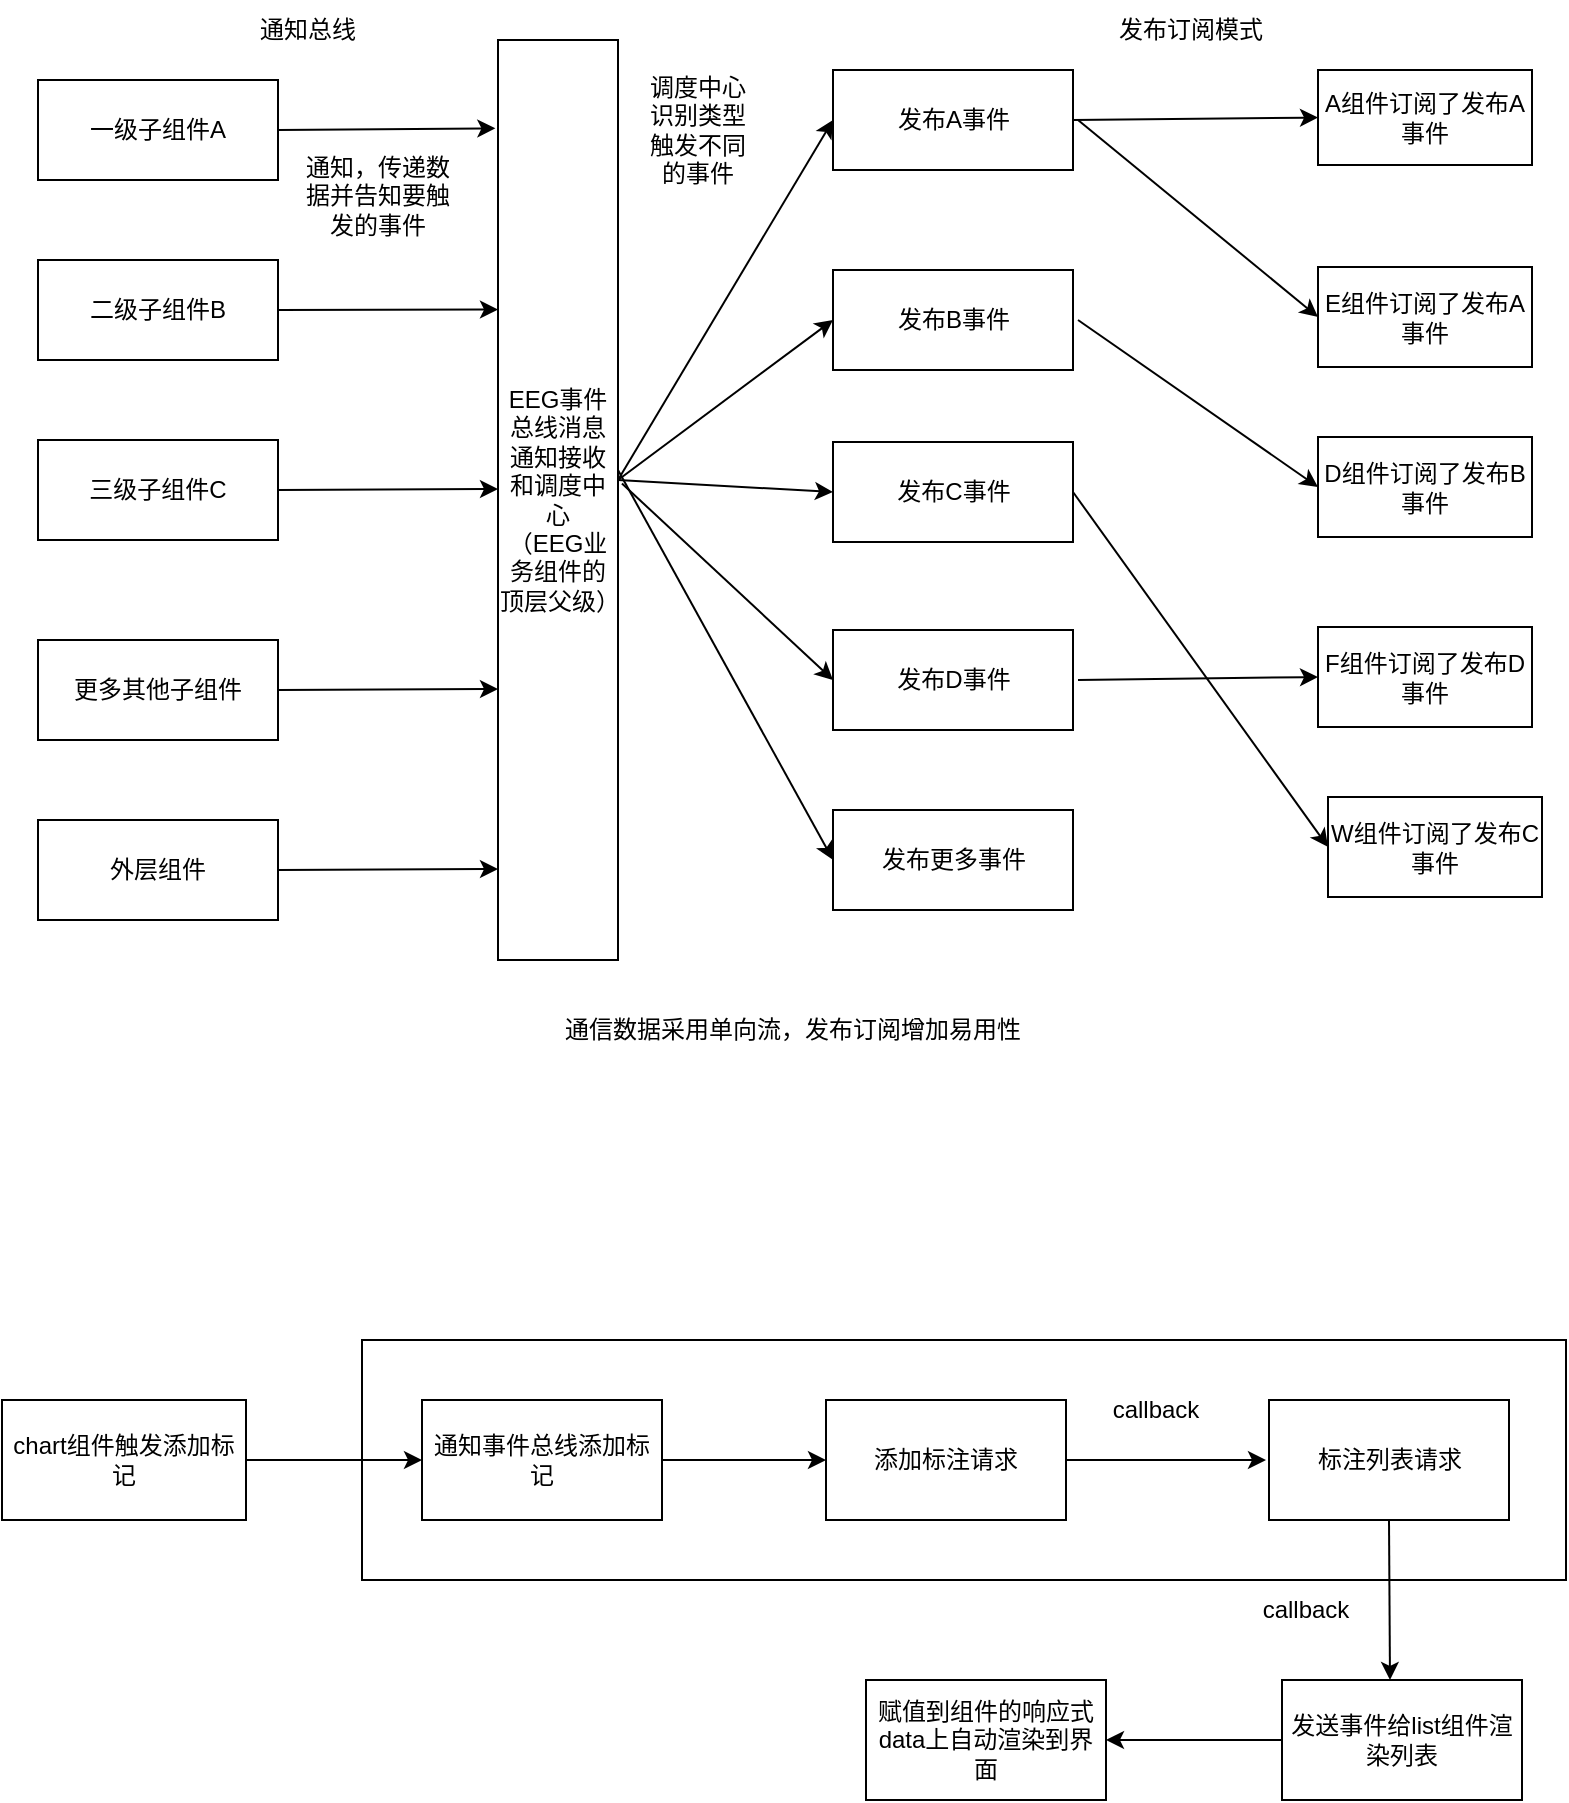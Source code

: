 <mxfile version="16.2.1" type="github">
  <diagram id="P6MvJYWOktU1DO3npbHA" name="第 1 页">
    <mxGraphModel dx="1038" dy="547" grid="1" gridSize="10" guides="1" tooltips="1" connect="1" arrows="1" fold="1" page="1" pageScale="1" pageWidth="827" pageHeight="1169" math="0" shadow="0">
      <root>
        <mxCell id="0" />
        <mxCell id="1" parent="0" />
        <mxCell id="XV9c2cCmJDctLByYny60-14" value="" style="rounded=0;whiteSpace=wrap;html=1;" vertex="1" parent="1">
          <mxGeometry x="200" y="710" width="602" height="120" as="geometry" />
        </mxCell>
        <mxCell id="JE-GxgBHlpS-5BZEvoe5-5" value="EEG事件总线消息通知接收和调度中心&lt;br&gt;（EEG业务组件的顶层父级）" style="rounded=0;whiteSpace=wrap;html=1;" parent="1" vertex="1">
          <mxGeometry x="268" y="60" width="60" height="460" as="geometry" />
        </mxCell>
        <mxCell id="JE-GxgBHlpS-5BZEvoe5-6" value="一级子组件A" style="rounded=0;whiteSpace=wrap;html=1;" parent="1" vertex="1">
          <mxGeometry x="38" y="80" width="120" height="50" as="geometry" />
        </mxCell>
        <mxCell id="JE-GxgBHlpS-5BZEvoe5-7" value="更多其他子组件" style="rounded=0;whiteSpace=wrap;html=1;" parent="1" vertex="1">
          <mxGeometry x="38" y="360" width="120" height="50" as="geometry" />
        </mxCell>
        <mxCell id="JE-GxgBHlpS-5BZEvoe5-8" value="二级子组件B" style="rounded=0;whiteSpace=wrap;html=1;" parent="1" vertex="1">
          <mxGeometry x="38" y="170" width="120" height="50" as="geometry" />
        </mxCell>
        <mxCell id="JE-GxgBHlpS-5BZEvoe5-11" value="三级子组件C" style="rounded=0;whiteSpace=wrap;html=1;" parent="1" vertex="1">
          <mxGeometry x="38" y="260" width="120" height="50" as="geometry" />
        </mxCell>
        <mxCell id="JE-GxgBHlpS-5BZEvoe5-48" value="外层组件" style="rounded=0;whiteSpace=wrap;html=1;" parent="1" vertex="1">
          <mxGeometry x="38" y="450" width="120" height="50" as="geometry" />
        </mxCell>
        <mxCell id="JE-GxgBHlpS-5BZEvoe5-50" value="" style="endArrow=classic;html=1;rounded=0;exitX=1;exitY=0.5;exitDx=0;exitDy=0;entryX=-0.022;entryY=0.096;entryDx=0;entryDy=0;entryPerimeter=0;" parent="1" source="JE-GxgBHlpS-5BZEvoe5-6" target="JE-GxgBHlpS-5BZEvoe5-5" edge="1">
          <mxGeometry width="50" height="50" relative="1" as="geometry">
            <mxPoint x="198" y="140" as="sourcePoint" />
            <mxPoint x="248" y="90" as="targetPoint" />
          </mxGeometry>
        </mxCell>
        <mxCell id="JE-GxgBHlpS-5BZEvoe5-51" value="" style="endArrow=classic;html=1;rounded=0;exitX=1;exitY=0.5;exitDx=0;exitDy=0;entryX=0;entryY=0.293;entryDx=0;entryDy=0;entryPerimeter=0;" parent="1" source="JE-GxgBHlpS-5BZEvoe5-8" target="JE-GxgBHlpS-5BZEvoe5-5" edge="1">
          <mxGeometry width="50" height="50" relative="1" as="geometry">
            <mxPoint x="198" y="220" as="sourcePoint" />
            <mxPoint x="248" y="170" as="targetPoint" />
          </mxGeometry>
        </mxCell>
        <mxCell id="JE-GxgBHlpS-5BZEvoe5-52" value="" style="endArrow=classic;html=1;rounded=0;exitX=1;exitY=0.5;exitDx=0;exitDy=0;entryX=0;entryY=0.293;entryDx=0;entryDy=0;entryPerimeter=0;" parent="1" source="JE-GxgBHlpS-5BZEvoe5-11" edge="1">
          <mxGeometry width="50" height="50" relative="1" as="geometry">
            <mxPoint x="188" y="284.72" as="sourcePoint" />
            <mxPoint x="268" y="284.5" as="targetPoint" />
          </mxGeometry>
        </mxCell>
        <mxCell id="JE-GxgBHlpS-5BZEvoe5-53" value="" style="endArrow=classic;html=1;rounded=0;exitX=1;exitY=0.5;exitDx=0;exitDy=0;entryX=0;entryY=0.293;entryDx=0;entryDy=0;entryPerimeter=0;" parent="1" source="JE-GxgBHlpS-5BZEvoe5-7" edge="1">
          <mxGeometry width="50" height="50" relative="1" as="geometry">
            <mxPoint x="188" y="384.72" as="sourcePoint" />
            <mxPoint x="268" y="384.5" as="targetPoint" />
          </mxGeometry>
        </mxCell>
        <mxCell id="JE-GxgBHlpS-5BZEvoe5-54" value="" style="endArrow=classic;html=1;rounded=0;exitX=1;exitY=0.5;exitDx=0;exitDy=0;entryX=0;entryY=0.293;entryDx=0;entryDy=0;entryPerimeter=0;" parent="1" source="JE-GxgBHlpS-5BZEvoe5-48" edge="1">
          <mxGeometry width="50" height="50" relative="1" as="geometry">
            <mxPoint x="188" y="474.72" as="sourcePoint" />
            <mxPoint x="268" y="474.5" as="targetPoint" />
          </mxGeometry>
        </mxCell>
        <mxCell id="JE-GxgBHlpS-5BZEvoe5-55" value="发布A事件" style="rounded=0;whiteSpace=wrap;html=1;" parent="1" vertex="1">
          <mxGeometry x="435.5" y="75" width="120" height="50" as="geometry" />
        </mxCell>
        <mxCell id="JE-GxgBHlpS-5BZEvoe5-56" value="发布B事件" style="rounded=0;whiteSpace=wrap;html=1;" parent="1" vertex="1">
          <mxGeometry x="435.5" y="175" width="120" height="50" as="geometry" />
        </mxCell>
        <mxCell id="JE-GxgBHlpS-5BZEvoe5-57" value="发布C事件" style="rounded=0;whiteSpace=wrap;html=1;" parent="1" vertex="1">
          <mxGeometry x="435.5" y="261" width="120" height="50" as="geometry" />
        </mxCell>
        <mxCell id="JE-GxgBHlpS-5BZEvoe5-58" value="" style="endArrow=classic;html=1;rounded=0;entryX=0;entryY=0.5;entryDx=0;entryDy=0;" parent="1" target="JE-GxgBHlpS-5BZEvoe5-55" edge="1">
          <mxGeometry width="50" height="50" relative="1" as="geometry">
            <mxPoint x="328" y="280" as="sourcePoint" />
            <mxPoint x="378" y="230" as="targetPoint" />
          </mxGeometry>
        </mxCell>
        <mxCell id="JE-GxgBHlpS-5BZEvoe5-59" value="" style="endArrow=classic;html=1;rounded=0;entryX=0;entryY=0.5;entryDx=0;entryDy=0;" parent="1" target="JE-GxgBHlpS-5BZEvoe5-56" edge="1">
          <mxGeometry width="50" height="50" relative="1" as="geometry">
            <mxPoint x="328" y="280" as="sourcePoint" />
            <mxPoint x="378" y="230" as="targetPoint" />
          </mxGeometry>
        </mxCell>
        <mxCell id="JE-GxgBHlpS-5BZEvoe5-60" value="" style="endArrow=classic;html=1;rounded=0;entryX=0;entryY=0.5;entryDx=0;entryDy=0;" parent="1" target="JE-GxgBHlpS-5BZEvoe5-57" edge="1">
          <mxGeometry width="50" height="50" relative="1" as="geometry">
            <mxPoint x="328" y="280" as="sourcePoint" />
            <mxPoint x="398" y="260" as="targetPoint" />
          </mxGeometry>
        </mxCell>
        <mxCell id="JE-GxgBHlpS-5BZEvoe5-61" value="发布D事件" style="rounded=0;whiteSpace=wrap;html=1;" parent="1" vertex="1">
          <mxGeometry x="435.5" y="355" width="120" height="50" as="geometry" />
        </mxCell>
        <mxCell id="JE-GxgBHlpS-5BZEvoe5-62" value="发布更多事件" style="rounded=0;whiteSpace=wrap;html=1;" parent="1" vertex="1">
          <mxGeometry x="435.5" y="445" width="120" height="50" as="geometry" />
        </mxCell>
        <mxCell id="JE-GxgBHlpS-5BZEvoe5-63" value="" style="endArrow=classic;html=1;rounded=0;exitX=1.033;exitY=0.482;exitDx=0;exitDy=0;exitPerimeter=0;entryX=0;entryY=0.5;entryDx=0;entryDy=0;" parent="1" source="JE-GxgBHlpS-5BZEvoe5-5" target="JE-GxgBHlpS-5BZEvoe5-61" edge="1">
          <mxGeometry width="50" height="50" relative="1" as="geometry">
            <mxPoint x="348" y="360" as="sourcePoint" />
            <mxPoint x="398" y="310" as="targetPoint" />
          </mxGeometry>
        </mxCell>
        <mxCell id="JE-GxgBHlpS-5BZEvoe5-64" value="" style="endArrow=classic;html=1;rounded=0;entryX=0;entryY=0.5;entryDx=0;entryDy=0;" parent="1" target="JE-GxgBHlpS-5BZEvoe5-62" edge="1">
          <mxGeometry width="50" height="50" relative="1" as="geometry">
            <mxPoint x="328" y="275" as="sourcePoint" />
            <mxPoint x="408" y="380" as="targetPoint" />
          </mxGeometry>
        </mxCell>
        <mxCell id="JE-GxgBHlpS-5BZEvoe5-65" value="" style="endArrow=classic;html=1;rounded=0;exitX=1;exitY=0.5;exitDx=0;exitDy=0;entryX=0;entryY=0.5;entryDx=0;entryDy=0;" parent="1" source="JE-GxgBHlpS-5BZEvoe5-55" target="JE-GxgBHlpS-5BZEvoe5-66" edge="1">
          <mxGeometry width="50" height="50" relative="1" as="geometry">
            <mxPoint x="638" y="130" as="sourcePoint" />
            <mxPoint x="758" y="100" as="targetPoint" />
          </mxGeometry>
        </mxCell>
        <mxCell id="JE-GxgBHlpS-5BZEvoe5-66" value="A组件订阅了发布A事件" style="rounded=0;whiteSpace=wrap;html=1;" parent="1" vertex="1">
          <mxGeometry x="678" y="75" width="107" height="47.5" as="geometry" />
        </mxCell>
        <mxCell id="JE-GxgBHlpS-5BZEvoe5-69" value="发布订阅模式" style="text;html=1;strokeColor=none;fillColor=none;align=center;verticalAlign=middle;whiteSpace=wrap;rounded=0;" parent="1" vertex="1">
          <mxGeometry x="577" y="45" width="75" height="20" as="geometry" />
        </mxCell>
        <mxCell id="JE-GxgBHlpS-5BZEvoe5-72" value="E组件订阅了发布A事件" style="rounded=0;whiteSpace=wrap;html=1;" parent="1" vertex="1">
          <mxGeometry x="678" y="173.5" width="107" height="50" as="geometry" />
        </mxCell>
        <mxCell id="JE-GxgBHlpS-5BZEvoe5-73" value="" style="endArrow=classic;html=1;rounded=0;entryX=0;entryY=0.5;entryDx=0;entryDy=0;" parent="1" target="JE-GxgBHlpS-5BZEvoe5-72" edge="1">
          <mxGeometry width="50" height="50" relative="1" as="geometry">
            <mxPoint x="558" y="100" as="sourcePoint" />
            <mxPoint x="668" y="110" as="targetPoint" />
          </mxGeometry>
        </mxCell>
        <mxCell id="JE-GxgBHlpS-5BZEvoe5-74" value="通知总线" style="text;html=1;strokeColor=none;fillColor=none;align=center;verticalAlign=middle;whiteSpace=wrap;rounded=0;" parent="1" vertex="1">
          <mxGeometry x="143" y="40" width="60" height="30" as="geometry" />
        </mxCell>
        <mxCell id="JE-GxgBHlpS-5BZEvoe5-75" value="D组件订阅了发布B事件" style="rounded=0;whiteSpace=wrap;html=1;" parent="1" vertex="1">
          <mxGeometry x="678" y="258.5" width="107" height="50" as="geometry" />
        </mxCell>
        <mxCell id="JE-GxgBHlpS-5BZEvoe5-76" value="" style="endArrow=classic;html=1;rounded=0;entryX=0;entryY=0.5;entryDx=0;entryDy=0;" parent="1" target="JE-GxgBHlpS-5BZEvoe5-75" edge="1">
          <mxGeometry width="50" height="50" relative="1" as="geometry">
            <mxPoint x="558" y="200" as="sourcePoint" />
            <mxPoint x="668" y="210" as="targetPoint" />
          </mxGeometry>
        </mxCell>
        <mxCell id="JE-GxgBHlpS-5BZEvoe5-77" value="F组件订阅了发布D事件" style="rounded=0;whiteSpace=wrap;html=1;" parent="1" vertex="1">
          <mxGeometry x="678" y="353.5" width="107" height="50" as="geometry" />
        </mxCell>
        <mxCell id="JE-GxgBHlpS-5BZEvoe5-78" value="" style="endArrow=classic;html=1;rounded=0;entryX=0;entryY=0.5;entryDx=0;entryDy=0;" parent="1" target="JE-GxgBHlpS-5BZEvoe5-77" edge="1">
          <mxGeometry width="50" height="50" relative="1" as="geometry">
            <mxPoint x="558" y="380" as="sourcePoint" />
            <mxPoint x="638" y="360" as="targetPoint" />
          </mxGeometry>
        </mxCell>
        <mxCell id="JE-GxgBHlpS-5BZEvoe5-79" value="调度中心识别类型触发不同的事件" style="text;html=1;strokeColor=none;fillColor=none;align=center;verticalAlign=middle;whiteSpace=wrap;rounded=0;" parent="1" vertex="1">
          <mxGeometry x="338" y="90" width="60" height="30" as="geometry" />
        </mxCell>
        <mxCell id="JE-GxgBHlpS-5BZEvoe5-80" value="通知，传递数据并告知要触发的事件" style="text;html=1;strokeColor=none;fillColor=none;align=center;verticalAlign=middle;whiteSpace=wrap;rounded=0;" parent="1" vertex="1">
          <mxGeometry x="168" y="122.5" width="80" height="30" as="geometry" />
        </mxCell>
        <mxCell id="JE-GxgBHlpS-5BZEvoe5-81" value="W组件订阅了发布C事件" style="rounded=0;whiteSpace=wrap;html=1;" parent="1" vertex="1">
          <mxGeometry x="683" y="438.5" width="107" height="50" as="geometry" />
        </mxCell>
        <mxCell id="JE-GxgBHlpS-5BZEvoe5-82" value="" style="endArrow=classic;html=1;rounded=0;entryX=0;entryY=0.5;entryDx=0;entryDy=0;exitX=1;exitY=0.5;exitDx=0;exitDy=0;" parent="1" source="JE-GxgBHlpS-5BZEvoe5-57" target="JE-GxgBHlpS-5BZEvoe5-81" edge="1">
          <mxGeometry width="50" height="50" relative="1" as="geometry">
            <mxPoint x="598" y="360" as="sourcePoint" />
            <mxPoint x="648" y="310" as="targetPoint" />
          </mxGeometry>
        </mxCell>
        <mxCell id="JE-GxgBHlpS-5BZEvoe5-83" value="通信数据采用单向流，发布订阅增加易用性" style="text;html=1;strokeColor=none;fillColor=none;align=center;verticalAlign=middle;whiteSpace=wrap;rounded=0;" parent="1" vertex="1">
          <mxGeometry x="268" y="545" width="295" height="20" as="geometry" />
        </mxCell>
        <mxCell id="XV9c2cCmJDctLByYny60-1" value="chart组件触发添加标记" style="rounded=0;whiteSpace=wrap;html=1;" vertex="1" parent="1">
          <mxGeometry x="20" y="740" width="122" height="60" as="geometry" />
        </mxCell>
        <mxCell id="XV9c2cCmJDctLByYny60-2" value="通知事件总线添加标记" style="rounded=0;whiteSpace=wrap;html=1;" vertex="1" parent="1">
          <mxGeometry x="230" y="740" width="120" height="60" as="geometry" />
        </mxCell>
        <mxCell id="XV9c2cCmJDctLByYny60-5" value="" style="endArrow=classic;html=1;rounded=0;entryX=0;entryY=0.5;entryDx=0;entryDy=0;" edge="1" parent="1" target="XV9c2cCmJDctLByYny60-2">
          <mxGeometry width="50" height="50" relative="1" as="geometry">
            <mxPoint x="142" y="770" as="sourcePoint" />
            <mxPoint x="202" y="760" as="targetPoint" />
          </mxGeometry>
        </mxCell>
        <mxCell id="XV9c2cCmJDctLByYny60-6" value="" style="endArrow=classic;html=1;rounded=0;exitX=1;exitY=0.5;exitDx=0;exitDy=0;" edge="1" parent="1" source="XV9c2cCmJDctLByYny60-2">
          <mxGeometry width="50" height="50" relative="1" as="geometry">
            <mxPoint x="452" y="790" as="sourcePoint" />
            <mxPoint x="432" y="770" as="targetPoint" />
          </mxGeometry>
        </mxCell>
        <mxCell id="XV9c2cCmJDctLByYny60-7" value="添加标注请求" style="rounded=0;whiteSpace=wrap;html=1;" vertex="1" parent="1">
          <mxGeometry x="432" y="740" width="120" height="60" as="geometry" />
        </mxCell>
        <mxCell id="XV9c2cCmJDctLByYny60-8" value="标注列表请求" style="rounded=0;whiteSpace=wrap;html=1;" vertex="1" parent="1">
          <mxGeometry x="653.5" y="740" width="120" height="60" as="geometry" />
        </mxCell>
        <mxCell id="XV9c2cCmJDctLByYny60-9" value="" style="endArrow=classic;html=1;rounded=0;exitX=1;exitY=0.5;exitDx=0;exitDy=0;" edge="1" parent="1" source="XV9c2cCmJDctLByYny60-7">
          <mxGeometry width="50" height="50" relative="1" as="geometry">
            <mxPoint x="582" y="800" as="sourcePoint" />
            <mxPoint x="652" y="770" as="targetPoint" />
          </mxGeometry>
        </mxCell>
        <mxCell id="XV9c2cCmJDctLByYny60-10" value="" style="endArrow=classic;html=1;rounded=0;exitX=0.5;exitY=1;exitDx=0;exitDy=0;" edge="1" parent="1" source="XV9c2cCmJDctLByYny60-8">
          <mxGeometry width="50" height="50" relative="1" as="geometry">
            <mxPoint x="732" y="900" as="sourcePoint" />
            <mxPoint x="714" y="880" as="targetPoint" />
          </mxGeometry>
        </mxCell>
        <mxCell id="XV9c2cCmJDctLByYny60-11" value="callback" style="text;html=1;strokeColor=none;fillColor=none;align=center;verticalAlign=middle;whiteSpace=wrap;rounded=0;" vertex="1" parent="1">
          <mxGeometry x="566.5" y="730" width="60" height="30" as="geometry" />
        </mxCell>
        <mxCell id="XV9c2cCmJDctLByYny60-12" value="callback" style="text;html=1;strokeColor=none;fillColor=none;align=center;verticalAlign=middle;whiteSpace=wrap;rounded=0;" vertex="1" parent="1">
          <mxGeometry x="642" y="830" width="60" height="30" as="geometry" />
        </mxCell>
        <mxCell id="XV9c2cCmJDctLByYny60-13" value="发送事件给list组件渲染列表" style="rounded=0;whiteSpace=wrap;html=1;" vertex="1" parent="1">
          <mxGeometry x="660" y="880" width="120" height="60" as="geometry" />
        </mxCell>
        <mxCell id="XV9c2cCmJDctLByYny60-15" value="赋值到组件的响应式data上自动渲染到界面" style="rounded=0;whiteSpace=wrap;html=1;align=center;" vertex="1" parent="1">
          <mxGeometry x="452" y="880" width="120" height="60" as="geometry" />
        </mxCell>
        <mxCell id="XV9c2cCmJDctLByYny60-16" value="" style="endArrow=classic;html=1;rounded=0;entryX=1;entryY=0.5;entryDx=0;entryDy=0;exitX=0;exitY=0.5;exitDx=0;exitDy=0;" edge="1" parent="1" source="XV9c2cCmJDctLByYny60-13" target="XV9c2cCmJDctLByYny60-15">
          <mxGeometry width="50" height="50" relative="1" as="geometry">
            <mxPoint x="622" y="1020" as="sourcePoint" />
            <mxPoint x="672" y="970" as="targetPoint" />
          </mxGeometry>
        </mxCell>
      </root>
    </mxGraphModel>
  </diagram>
</mxfile>
